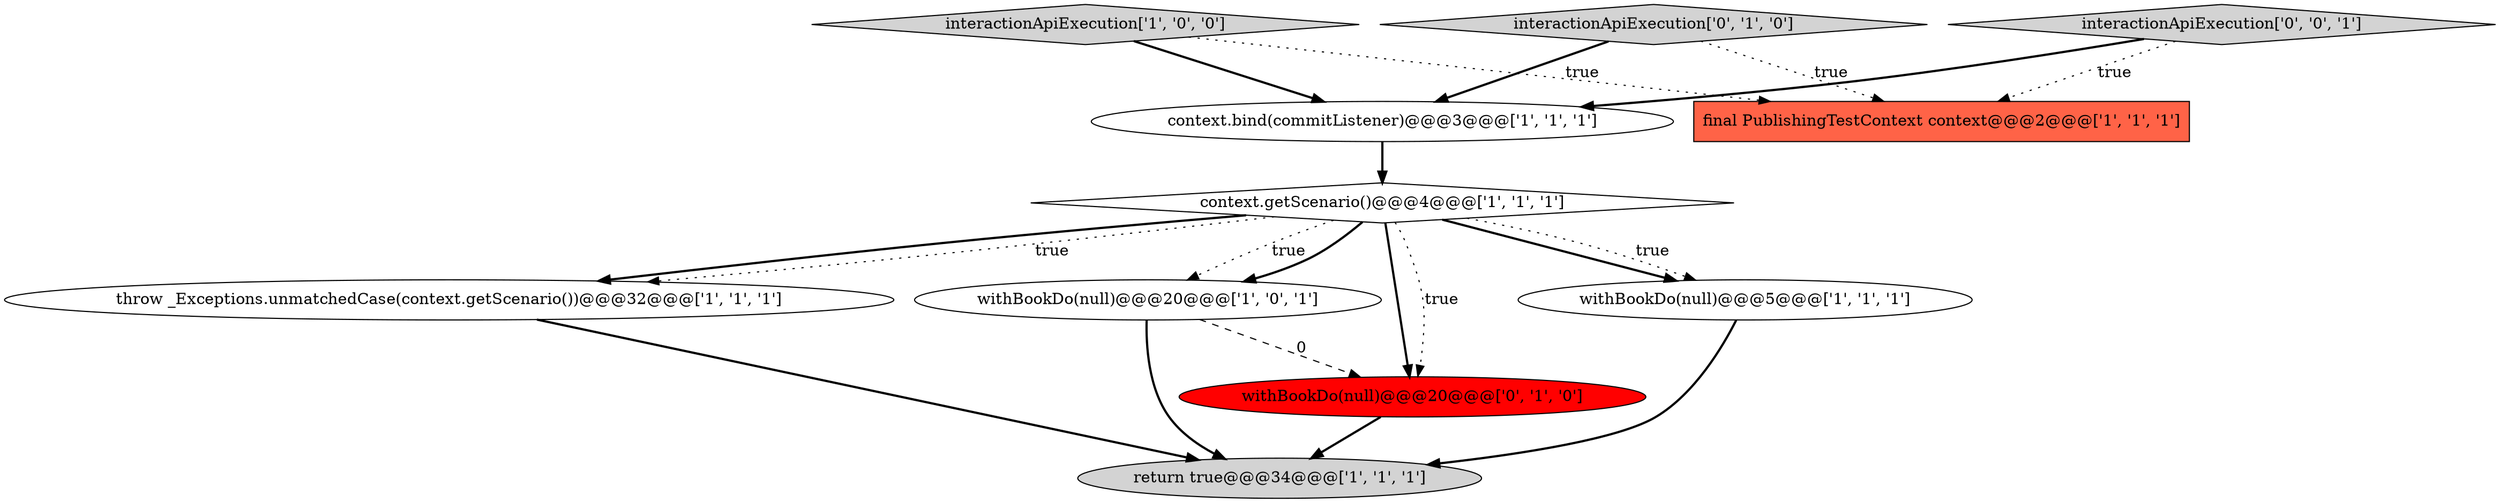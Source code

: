 digraph {
1 [style = filled, label = "interactionApiExecution['1', '0', '0']", fillcolor = lightgray, shape = diamond image = "AAA0AAABBB1BBB"];
4 [style = filled, label = "final PublishingTestContext context@@@2@@@['1', '1', '1']", fillcolor = tomato, shape = box image = "AAA0AAABBB1BBB"];
7 [style = filled, label = "throw _Exceptions.unmatchedCase(context.getScenario())@@@32@@@['1', '1', '1']", fillcolor = white, shape = ellipse image = "AAA0AAABBB1BBB"];
5 [style = filled, label = "context.getScenario()@@@4@@@['1', '1', '1']", fillcolor = white, shape = diamond image = "AAA0AAABBB1BBB"];
10 [style = filled, label = "interactionApiExecution['0', '0', '1']", fillcolor = lightgray, shape = diamond image = "AAA0AAABBB3BBB"];
3 [style = filled, label = "return true@@@34@@@['1', '1', '1']", fillcolor = lightgray, shape = ellipse image = "AAA0AAABBB1BBB"];
6 [style = filled, label = "withBookDo(null)@@@20@@@['1', '0', '1']", fillcolor = white, shape = ellipse image = "AAA0AAABBB1BBB"];
0 [style = filled, label = "context.bind(commitListener)@@@3@@@['1', '1', '1']", fillcolor = white, shape = ellipse image = "AAA0AAABBB1BBB"];
8 [style = filled, label = "withBookDo(null)@@@20@@@['0', '1', '0']", fillcolor = red, shape = ellipse image = "AAA1AAABBB2BBB"];
9 [style = filled, label = "interactionApiExecution['0', '1', '0']", fillcolor = lightgray, shape = diamond image = "AAA0AAABBB2BBB"];
2 [style = filled, label = "withBookDo(null)@@@5@@@['1', '1', '1']", fillcolor = white, shape = ellipse image = "AAA0AAABBB1BBB"];
9->4 [style = dotted, label="true"];
5->6 [style = dotted, label="true"];
5->7 [style = bold, label=""];
6->3 [style = bold, label=""];
5->8 [style = bold, label=""];
5->2 [style = bold, label=""];
6->8 [style = dashed, label="0"];
1->4 [style = dotted, label="true"];
1->0 [style = bold, label=""];
10->4 [style = dotted, label="true"];
5->6 [style = bold, label=""];
9->0 [style = bold, label=""];
5->2 [style = dotted, label="true"];
5->8 [style = dotted, label="true"];
5->7 [style = dotted, label="true"];
7->3 [style = bold, label=""];
10->0 [style = bold, label=""];
2->3 [style = bold, label=""];
0->5 [style = bold, label=""];
8->3 [style = bold, label=""];
}
